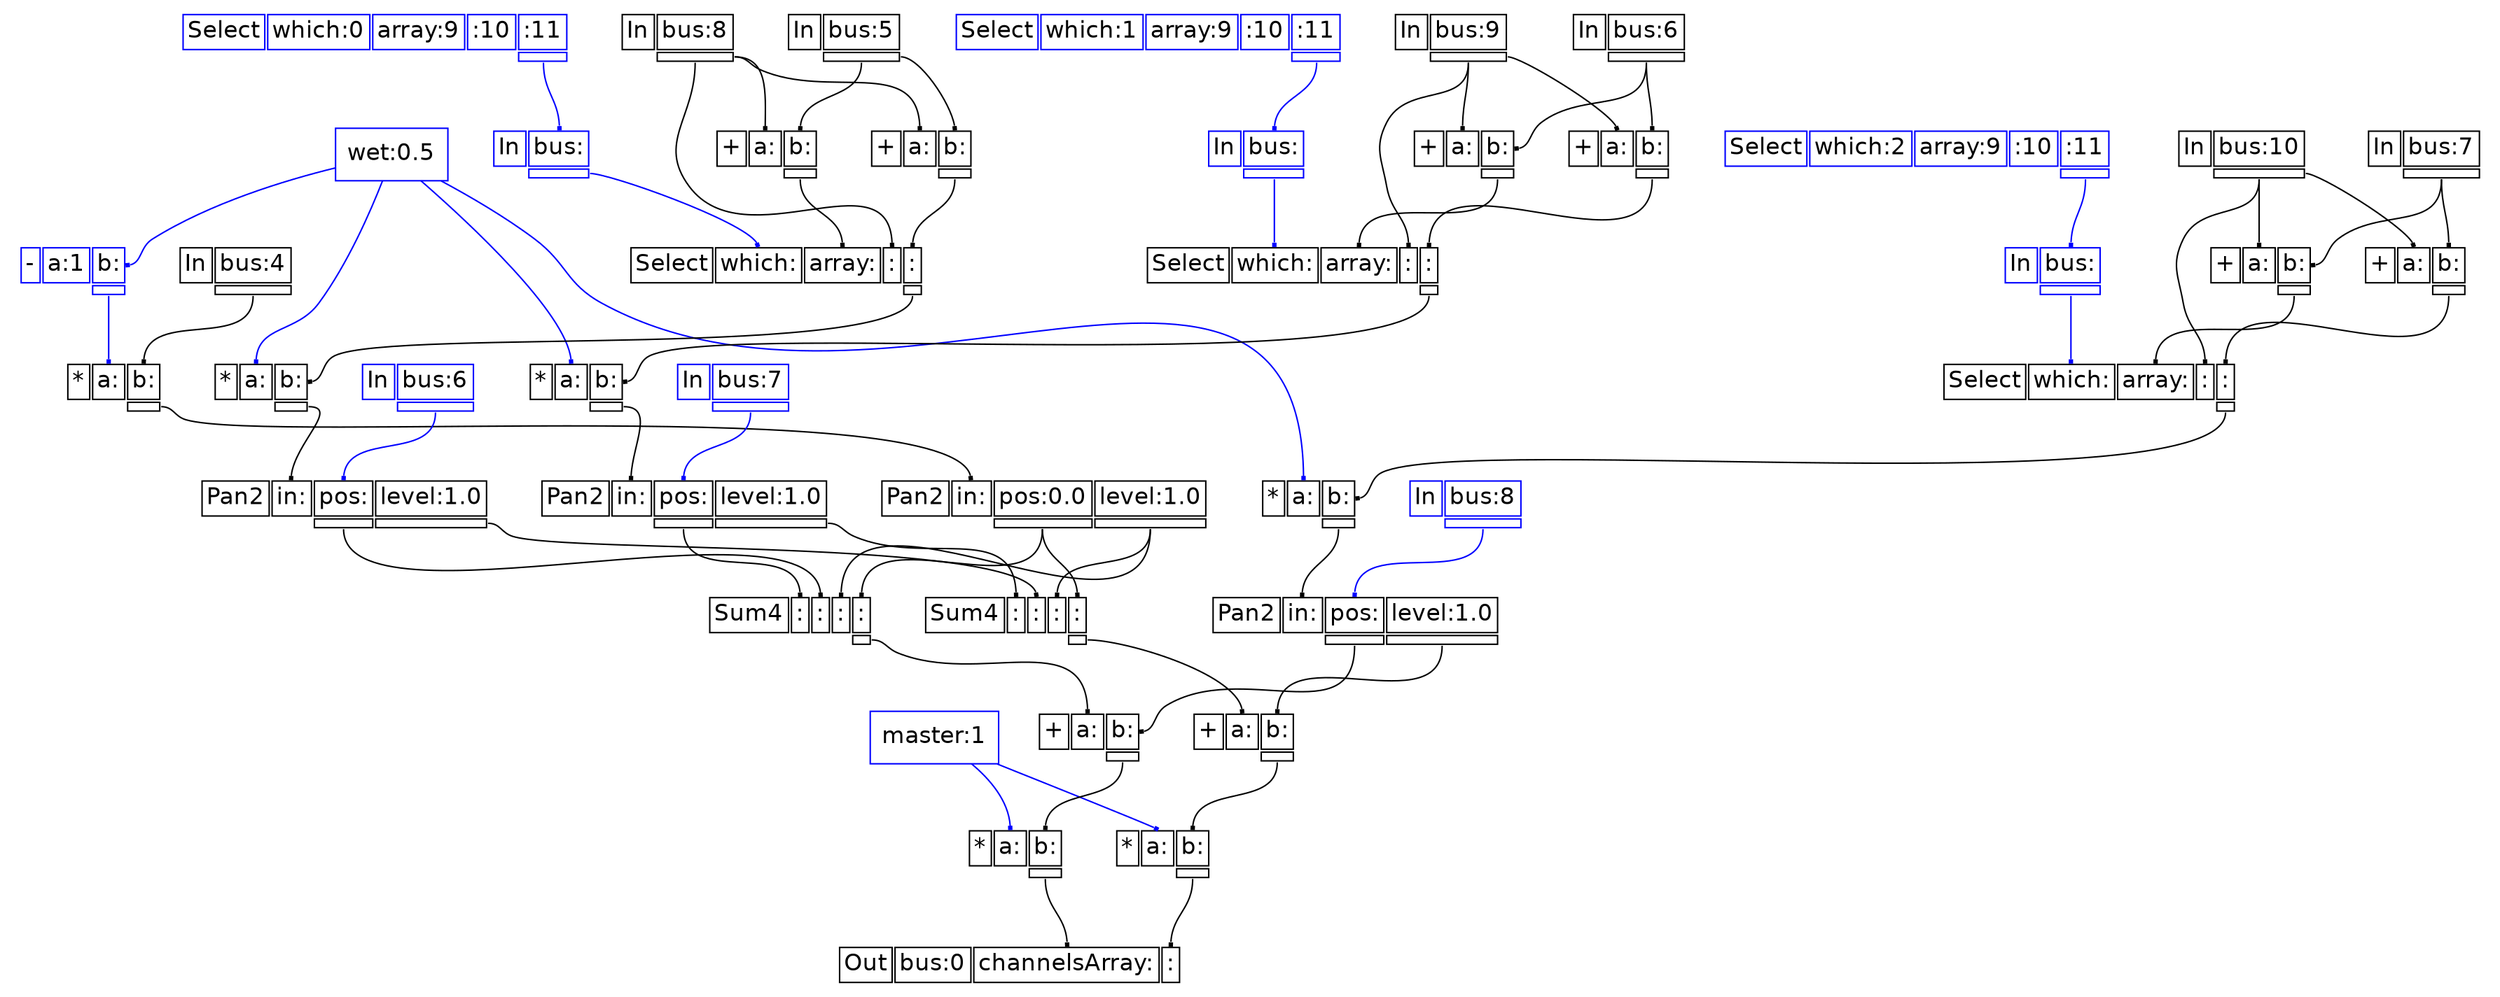 digraph "mixer" {
graph [splines=true];
node [fontsize=16];
node [fontname=Helvetica];
edge [arrowhead=box,arrowsize=0.25];
k_0 [shape=rectangle,color=blue,label="master:1"];
k_1 [shape=rectangle,color=blue,label="wet:0.5"];
u_1 [shape=plaintext,color=blue,label=<<TABLE BORDER="0" CELLBORDER="1"><TR><TD>-</TD><TD PORT="i_0">a:1</TD><TD PORT="i_1">b:</TD></TR><TR><TD BORDER="0"></TD><TD BORDER="0"></TD><TD PORT="o_0"></TD></TR></TABLE>>];
u_2 [shape=plaintext,color=black,label=<<TABLE BORDER="0" CELLBORDER="1"><TR><TD>In</TD><TD PORT="i_0">bus:4</TD></TR><TR><TD BORDER="0"></TD><TD PORT="o_0"></TD></TR></TABLE>>];
u_3 [shape=plaintext,color=black,label=<<TABLE BORDER="0" CELLBORDER="1"><TR><TD>*</TD><TD PORT="i_0">a:</TD><TD PORT="i_1">b:</TD></TR><TR><TD BORDER="0"></TD><TD BORDER="0"></TD><TD PORT="o_0"></TD></TR></TABLE>>];
u_4 [shape=plaintext,color=black,label=<<TABLE BORDER="0" CELLBORDER="1"><TR><TD>Pan2</TD><TD PORT="i_0">in:</TD><TD PORT="i_1">pos:0.0</TD><TD PORT="i_2">level:1.0</TD></TR><TR><TD BORDER="0"></TD><TD BORDER="0"></TD><TD PORT="o_0"></TD><TD PORT="o_1"></TD></TR></TABLE>>];
u_5 [shape=plaintext,color=blue,label=<<TABLE BORDER="0" CELLBORDER="1"><TR><TD>In</TD><TD PORT="i_0">bus:6</TD></TR><TR><TD BORDER="0"></TD><TD PORT="o_0"></TD></TR></TABLE>>];
u_6 [shape=plaintext,color=black,label=<<TABLE BORDER="0" CELLBORDER="1"><TR><TD>In</TD><TD PORT="i_0">bus:8</TD></TR><TR><TD BORDER="0"></TD><TD PORT="o_0"></TD></TR></TABLE>>];
u_7 [shape=plaintext,color=black,label=<<TABLE BORDER="0" CELLBORDER="1"><TR><TD>In</TD><TD PORT="i_0">bus:5</TD></TR><TR><TD BORDER="0"></TD><TD PORT="o_0"></TD></TR></TABLE>>];
u_8 [shape=plaintext,color=black,label=<<TABLE BORDER="0" CELLBORDER="1"><TR><TD>+</TD><TD PORT="i_0">a:</TD><TD PORT="i_1">b:</TD></TR><TR><TD BORDER="0"></TD><TD BORDER="0"></TD><TD PORT="o_0"></TD></TR></TABLE>>];
u_9 [shape=plaintext,color=black,label=<<TABLE BORDER="0" CELLBORDER="1"><TR><TD>+</TD><TD PORT="i_0">a:</TD><TD PORT="i_1">b:</TD></TR><TR><TD BORDER="0"></TD><TD BORDER="0"></TD><TD PORT="o_0"></TD></TR></TABLE>>];
u_10 [shape=plaintext,color=blue,label=<<TABLE BORDER="0" CELLBORDER="1"><TR><TD>Select</TD><TD PORT="i_0">which:0</TD><TD PORT="i_1">array:9</TD><TD PORT="i_2">:10</TD><TD PORT="i_3">:11</TD></TR><TR><TD BORDER="0"></TD><TD BORDER="0"></TD><TD BORDER="0"></TD><TD BORDER="0"></TD><TD PORT="o_0"></TD></TR></TABLE>>];
u_11 [shape=plaintext,color=blue,label=<<TABLE BORDER="0" CELLBORDER="1"><TR><TD>In</TD><TD PORT="i_0">bus:</TD></TR><TR><TD BORDER="0"></TD><TD PORT="o_0"></TD></TR></TABLE>>];
u_12 [shape=plaintext,color=black,label=<<TABLE BORDER="0" CELLBORDER="1"><TR><TD>Select</TD><TD PORT="i_0">which:</TD><TD PORT="i_1">array:</TD><TD PORT="i_2">:</TD><TD PORT="i_3">:</TD></TR><TR><TD BORDER="0"></TD><TD BORDER="0"></TD><TD BORDER="0"></TD><TD BORDER="0"></TD><TD PORT="o_0"></TD></TR></TABLE>>];
u_13 [shape=plaintext,color=black,label=<<TABLE BORDER="0" CELLBORDER="1"><TR><TD>*</TD><TD PORT="i_0">a:</TD><TD PORT="i_1">b:</TD></TR><TR><TD BORDER="0"></TD><TD BORDER="0"></TD><TD PORT="o_0"></TD></TR></TABLE>>];
u_14 [shape=plaintext,color=black,label=<<TABLE BORDER="0" CELLBORDER="1"><TR><TD>Pan2</TD><TD PORT="i_0">in:</TD><TD PORT="i_1">pos:</TD><TD PORT="i_2">level:1.0</TD></TR><TR><TD BORDER="0"></TD><TD BORDER="0"></TD><TD PORT="o_0"></TD><TD PORT="o_1"></TD></TR></TABLE>>];
u_15 [shape=plaintext,color=blue,label=<<TABLE BORDER="0" CELLBORDER="1"><TR><TD>In</TD><TD PORT="i_0">bus:7</TD></TR><TR><TD BORDER="0"></TD><TD PORT="o_0"></TD></TR></TABLE>>];
u_16 [shape=plaintext,color=black,label=<<TABLE BORDER="0" CELLBORDER="1"><TR><TD>In</TD><TD PORT="i_0">bus:9</TD></TR><TR><TD BORDER="0"></TD><TD PORT="o_0"></TD></TR></TABLE>>];
u_17 [shape=plaintext,color=black,label=<<TABLE BORDER="0" CELLBORDER="1"><TR><TD>In</TD><TD PORT="i_0">bus:6</TD></TR><TR><TD BORDER="0"></TD><TD PORT="o_0"></TD></TR></TABLE>>];
u_18 [shape=plaintext,color=black,label=<<TABLE BORDER="0" CELLBORDER="1"><TR><TD>+</TD><TD PORT="i_0">a:</TD><TD PORT="i_1">b:</TD></TR><TR><TD BORDER="0"></TD><TD BORDER="0"></TD><TD PORT="o_0"></TD></TR></TABLE>>];
u_19 [shape=plaintext,color=black,label=<<TABLE BORDER="0" CELLBORDER="1"><TR><TD>+</TD><TD PORT="i_0">a:</TD><TD PORT="i_1">b:</TD></TR><TR><TD BORDER="0"></TD><TD BORDER="0"></TD><TD PORT="o_0"></TD></TR></TABLE>>];
u_20 [shape=plaintext,color=blue,label=<<TABLE BORDER="0" CELLBORDER="1"><TR><TD>Select</TD><TD PORT="i_0">which:1</TD><TD PORT="i_1">array:9</TD><TD PORT="i_2">:10</TD><TD PORT="i_3">:11</TD></TR><TR><TD BORDER="0"></TD><TD BORDER="0"></TD><TD BORDER="0"></TD><TD BORDER="0"></TD><TD PORT="o_0"></TD></TR></TABLE>>];
u_21 [shape=plaintext,color=blue,label=<<TABLE BORDER="0" CELLBORDER="1"><TR><TD>In</TD><TD PORT="i_0">bus:</TD></TR><TR><TD BORDER="0"></TD><TD PORT="o_0"></TD></TR></TABLE>>];
u_22 [shape=plaintext,color=black,label=<<TABLE BORDER="0" CELLBORDER="1"><TR><TD>Select</TD><TD PORT="i_0">which:</TD><TD PORT="i_1">array:</TD><TD PORT="i_2">:</TD><TD PORT="i_3">:</TD></TR><TR><TD BORDER="0"></TD><TD BORDER="0"></TD><TD BORDER="0"></TD><TD BORDER="0"></TD><TD PORT="o_0"></TD></TR></TABLE>>];
u_23 [shape=plaintext,color=black,label=<<TABLE BORDER="0" CELLBORDER="1"><TR><TD>*</TD><TD PORT="i_0">a:</TD><TD PORT="i_1">b:</TD></TR><TR><TD BORDER="0"></TD><TD BORDER="0"></TD><TD PORT="o_0"></TD></TR></TABLE>>];
u_24 [shape=plaintext,color=black,label=<<TABLE BORDER="0" CELLBORDER="1"><TR><TD>Pan2</TD><TD PORT="i_0">in:</TD><TD PORT="i_1">pos:</TD><TD PORT="i_2">level:1.0</TD></TR><TR><TD BORDER="0"></TD><TD BORDER="0"></TD><TD PORT="o_0"></TD><TD PORT="o_1"></TD></TR></TABLE>>];
u_25 [shape=plaintext,color=black,label=<<TABLE BORDER="0" CELLBORDER="1"><TR><TD>Sum4</TD><TD PORT="i_0">:</TD><TD PORT="i_1">:</TD><TD PORT="i_2">:</TD><TD PORT="i_3">:</TD></TR><TR><TD BORDER="0"></TD><TD BORDER="0"></TD><TD BORDER="0"></TD><TD BORDER="0"></TD><TD PORT="o_0"></TD></TR></TABLE>>];
u_26 [shape=plaintext,color=black,label=<<TABLE BORDER="0" CELLBORDER="1"><TR><TD>Sum4</TD><TD PORT="i_0">:</TD><TD PORT="i_1">:</TD><TD PORT="i_2">:</TD><TD PORT="i_3">:</TD></TR><TR><TD BORDER="0"></TD><TD BORDER="0"></TD><TD BORDER="0"></TD><TD BORDER="0"></TD><TD PORT="o_0"></TD></TR></TABLE>>];
u_27 [shape=plaintext,color=blue,label=<<TABLE BORDER="0" CELLBORDER="1"><TR><TD>In</TD><TD PORT="i_0">bus:8</TD></TR><TR><TD BORDER="0"></TD><TD PORT="o_0"></TD></TR></TABLE>>];
u_28 [shape=plaintext,color=black,label=<<TABLE BORDER="0" CELLBORDER="1"><TR><TD>In</TD><TD PORT="i_0">bus:10</TD></TR><TR><TD BORDER="0"></TD><TD PORT="o_0"></TD></TR></TABLE>>];
u_29 [shape=plaintext,color=black,label=<<TABLE BORDER="0" CELLBORDER="1"><TR><TD>In</TD><TD PORT="i_0">bus:7</TD></TR><TR><TD BORDER="0"></TD><TD PORT="o_0"></TD></TR></TABLE>>];
u_30 [shape=plaintext,color=black,label=<<TABLE BORDER="0" CELLBORDER="1"><TR><TD>+</TD><TD PORT="i_0">a:</TD><TD PORT="i_1">b:</TD></TR><TR><TD BORDER="0"></TD><TD BORDER="0"></TD><TD PORT="o_0"></TD></TR></TABLE>>];
u_31 [shape=plaintext,color=black,label=<<TABLE BORDER="0" CELLBORDER="1"><TR><TD>+</TD><TD PORT="i_0">a:</TD><TD PORT="i_1">b:</TD></TR><TR><TD BORDER="0"></TD><TD BORDER="0"></TD><TD PORT="o_0"></TD></TR></TABLE>>];
u_32 [shape=plaintext,color=blue,label=<<TABLE BORDER="0" CELLBORDER="1"><TR><TD>Select</TD><TD PORT="i_0">which:2</TD><TD PORT="i_1">array:9</TD><TD PORT="i_2">:10</TD><TD PORT="i_3">:11</TD></TR><TR><TD BORDER="0"></TD><TD BORDER="0"></TD><TD BORDER="0"></TD><TD BORDER="0"></TD><TD PORT="o_0"></TD></TR></TABLE>>];
u_33 [shape=plaintext,color=blue,label=<<TABLE BORDER="0" CELLBORDER="1"><TR><TD>In</TD><TD PORT="i_0">bus:</TD></TR><TR><TD BORDER="0"></TD><TD PORT="o_0"></TD></TR></TABLE>>];
u_34 [shape=plaintext,color=black,label=<<TABLE BORDER="0" CELLBORDER="1"><TR><TD>Select</TD><TD PORT="i_0">which:</TD><TD PORT="i_1">array:</TD><TD PORT="i_2">:</TD><TD PORT="i_3">:</TD></TR><TR><TD BORDER="0"></TD><TD BORDER="0"></TD><TD BORDER="0"></TD><TD BORDER="0"></TD><TD PORT="o_0"></TD></TR></TABLE>>];
u_35 [shape=plaintext,color=black,label=<<TABLE BORDER="0" CELLBORDER="1"><TR><TD>*</TD><TD PORT="i_0">a:</TD><TD PORT="i_1">b:</TD></TR><TR><TD BORDER="0"></TD><TD BORDER="0"></TD><TD PORT="o_0"></TD></TR></TABLE>>];
u_36 [shape=plaintext,color=black,label=<<TABLE BORDER="0" CELLBORDER="1"><TR><TD>Pan2</TD><TD PORT="i_0">in:</TD><TD PORT="i_1">pos:</TD><TD PORT="i_2">level:1.0</TD></TR><TR><TD BORDER="0"></TD><TD BORDER="0"></TD><TD PORT="o_0"></TD><TD PORT="o_1"></TD></TR></TABLE>>];
u_37 [shape=plaintext,color=black,label=<<TABLE BORDER="0" CELLBORDER="1"><TR><TD>+</TD><TD PORT="i_0">a:</TD><TD PORT="i_1">b:</TD></TR><TR><TD BORDER="0"></TD><TD BORDER="0"></TD><TD PORT="o_0"></TD></TR></TABLE>>];
u_38 [shape=plaintext,color=black,label=<<TABLE BORDER="0" CELLBORDER="1"><TR><TD>*</TD><TD PORT="i_0">a:</TD><TD PORT="i_1">b:</TD></TR><TR><TD BORDER="0"></TD><TD BORDER="0"></TD><TD PORT="o_0"></TD></TR></TABLE>>];
u_39 [shape=plaintext,color=black,label=<<TABLE BORDER="0" CELLBORDER="1"><TR><TD>+</TD><TD PORT="i_0">a:</TD><TD PORT="i_1">b:</TD></TR><TR><TD BORDER="0"></TD><TD BORDER="0"></TD><TD PORT="o_0"></TD></TR></TABLE>>];
u_40 [shape=plaintext,color=black,label=<<TABLE BORDER="0" CELLBORDER="1"><TR><TD>*</TD><TD PORT="i_0">a:</TD><TD PORT="i_1">b:</TD></TR><TR><TD BORDER="0"></TD><TD BORDER="0"></TD><TD PORT="o_0"></TD></TR></TABLE>>];
u_41 [shape=plaintext,color=black,label=<<TABLE BORDER="0" CELLBORDER="1"><TR><TD>Out</TD><TD PORT="i_0">bus:0</TD><TD PORT="i_1">channelsArray:</TD><TD PORT="i_2">:</TD></TR></TABLE>>];
k_1 -> u_1:i_1 [color=blue];
u_1:o_0 -> u_3:i_0 [color=blue];
u_2:o_0 -> u_3:i_1 [color=black];
u_3:o_0 -> u_4:i_0 [color=black];
u_6:o_0 -> u_8:i_0 [color=black];
u_7:o_0 -> u_8:i_1 [color=black];
u_6:o_0 -> u_9:i_0 [color=black];
u_7:o_0 -> u_9:i_1 [color=black];
u_10:o_0 -> u_11:i_0 [color=blue];
u_11:o_0 -> u_12:i_0 [color=blue];
u_8:o_0 -> u_12:i_1 [color=black];
u_6:o_0 -> u_12:i_2 [color=black];
u_9:o_0 -> u_12:i_3 [color=black];
k_1 -> u_13:i_0 [color=blue];
u_12:o_0 -> u_13:i_1 [color=black];
u_13:o_0 -> u_14:i_0 [color=black];
u_5:o_0 -> u_14:i_1 [color=blue];
u_16:o_0 -> u_18:i_0 [color=black];
u_17:o_0 -> u_18:i_1 [color=black];
u_16:o_0 -> u_19:i_0 [color=black];
u_17:o_0 -> u_19:i_1 [color=black];
u_20:o_0 -> u_21:i_0 [color=blue];
u_21:o_0 -> u_22:i_0 [color=blue];
u_18:o_0 -> u_22:i_1 [color=black];
u_16:o_0 -> u_22:i_2 [color=black];
u_19:o_0 -> u_22:i_3 [color=black];
k_1 -> u_23:i_0 [color=blue];
u_22:o_0 -> u_23:i_1 [color=black];
u_23:o_0 -> u_24:i_0 [color=black];
u_15:o_0 -> u_24:i_1 [color=blue];
u_24:o_0 -> u_25:i_0 [color=black];
u_14:o_0 -> u_25:i_1 [color=black];
u_4:o_1 -> u_25:i_2 [color=black];
u_4:o_0 -> u_25:i_3 [color=black];
u_24:o_1 -> u_26:i_0 [color=black];
u_14:o_1 -> u_26:i_1 [color=black];
u_4:o_1 -> u_26:i_2 [color=black];
u_4:o_0 -> u_26:i_3 [color=black];
u_28:o_0 -> u_30:i_0 [color=black];
u_29:o_0 -> u_30:i_1 [color=black];
u_28:o_0 -> u_31:i_0 [color=black];
u_29:o_0 -> u_31:i_1 [color=black];
u_32:o_0 -> u_33:i_0 [color=blue];
u_33:o_0 -> u_34:i_0 [color=blue];
u_30:o_0 -> u_34:i_1 [color=black];
u_28:o_0 -> u_34:i_2 [color=black];
u_31:o_0 -> u_34:i_3 [color=black];
k_1 -> u_35:i_0 [color=blue];
u_34:o_0 -> u_35:i_1 [color=black];
u_35:o_0 -> u_36:i_0 [color=black];
u_27:o_0 -> u_36:i_1 [color=blue];
u_25:o_0 -> u_37:i_0 [color=black];
u_36:o_0 -> u_37:i_1 [color=black];
k_0 -> u_38:i_0 [color=blue];
u_37:o_0 -> u_38:i_1 [color=black];
u_26:o_0 -> u_39:i_0 [color=black];
u_36:o_1 -> u_39:i_1 [color=black];
k_0 -> u_40:i_0 [color=blue];
u_39:o_0 -> u_40:i_1 [color=black];
u_38:o_0 -> u_41:i_1 [color=black];
u_40:o_0 -> u_41:i_2 [color=black];
}
